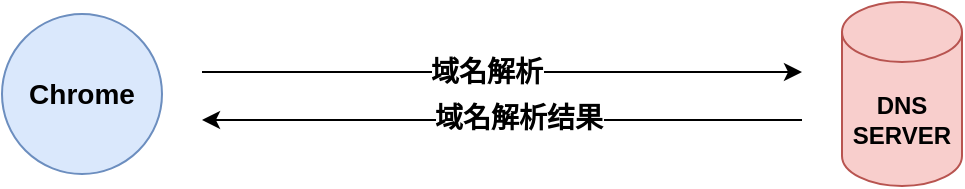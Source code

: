 <mxfile version="26.0.2">
  <diagram name="第 1 页" id="RelA-6HZ0U8eFVI_-0-G">
    <mxGraphModel dx="1020" dy="550" grid="1" gridSize="10" guides="1" tooltips="1" connect="1" arrows="1" fold="1" page="1" pageScale="1" pageWidth="3200" pageHeight="2400" math="0" shadow="0">
      <root>
        <mxCell id="0" />
        <mxCell id="1" parent="0" />
        <mxCell id="akdoCQyB_l1M4Xjp9bFG-1" value="&lt;b&gt;DNS SERVER&lt;/b&gt;" style="shape=cylinder3;whiteSpace=wrap;html=1;boundedLbl=1;backgroundOutline=1;size=15;fillColor=#f8cecc;strokeColor=#b85450;" vertex="1" parent="1">
          <mxGeometry x="770" y="164" width="60" height="92" as="geometry" />
        </mxCell>
        <mxCell id="akdoCQyB_l1M4Xjp9bFG-8" value="&lt;font style=&quot;font-size: 14px;&quot;&gt;&lt;b&gt;Chrome&lt;/b&gt;&lt;/font&gt;" style="ellipse;whiteSpace=wrap;html=1;aspect=fixed;fillColor=#dae8fc;strokeColor=#6c8ebf;" vertex="1" parent="1">
          <mxGeometry x="350" y="170" width="80" height="80" as="geometry" />
        </mxCell>
        <mxCell id="akdoCQyB_l1M4Xjp9bFG-17" value="" style="endArrow=classic;html=1;rounded=0;" edge="1" parent="1">
          <mxGeometry width="50" height="50" relative="1" as="geometry">
            <mxPoint x="450" y="199" as="sourcePoint" />
            <mxPoint x="750" y="199" as="targetPoint" />
          </mxGeometry>
        </mxCell>
        <mxCell id="akdoCQyB_l1M4Xjp9bFG-18" value="&lt;font style=&quot;font-size: 14px;&quot;&gt;&lt;b&gt;域名解析&lt;/b&gt;&lt;/font&gt;" style="edgeLabel;html=1;align=center;verticalAlign=middle;resizable=0;points=[];" vertex="1" connectable="0" parent="akdoCQyB_l1M4Xjp9bFG-17">
          <mxGeometry x="-0.053" y="3" relative="1" as="geometry">
            <mxPoint y="3" as="offset" />
          </mxGeometry>
        </mxCell>
        <mxCell id="akdoCQyB_l1M4Xjp9bFG-19" value="" style="endArrow=classic;html=1;rounded=0;" edge="1" parent="1">
          <mxGeometry width="50" height="50" relative="1" as="geometry">
            <mxPoint x="750" y="223" as="sourcePoint" />
            <mxPoint x="450" y="223" as="targetPoint" />
          </mxGeometry>
        </mxCell>
        <mxCell id="akdoCQyB_l1M4Xjp9bFG-20" value="&lt;font style=&quot;font-size: 14px;&quot;&gt;&lt;b&gt;域名解析结果&lt;/b&gt;&lt;/font&gt;" style="edgeLabel;html=1;align=center;verticalAlign=middle;resizable=0;points=[];" vertex="1" connectable="0" parent="akdoCQyB_l1M4Xjp9bFG-19">
          <mxGeometry x="-0.053" y="3" relative="1" as="geometry">
            <mxPoint y="-4" as="offset" />
          </mxGeometry>
        </mxCell>
      </root>
    </mxGraphModel>
  </diagram>
</mxfile>
